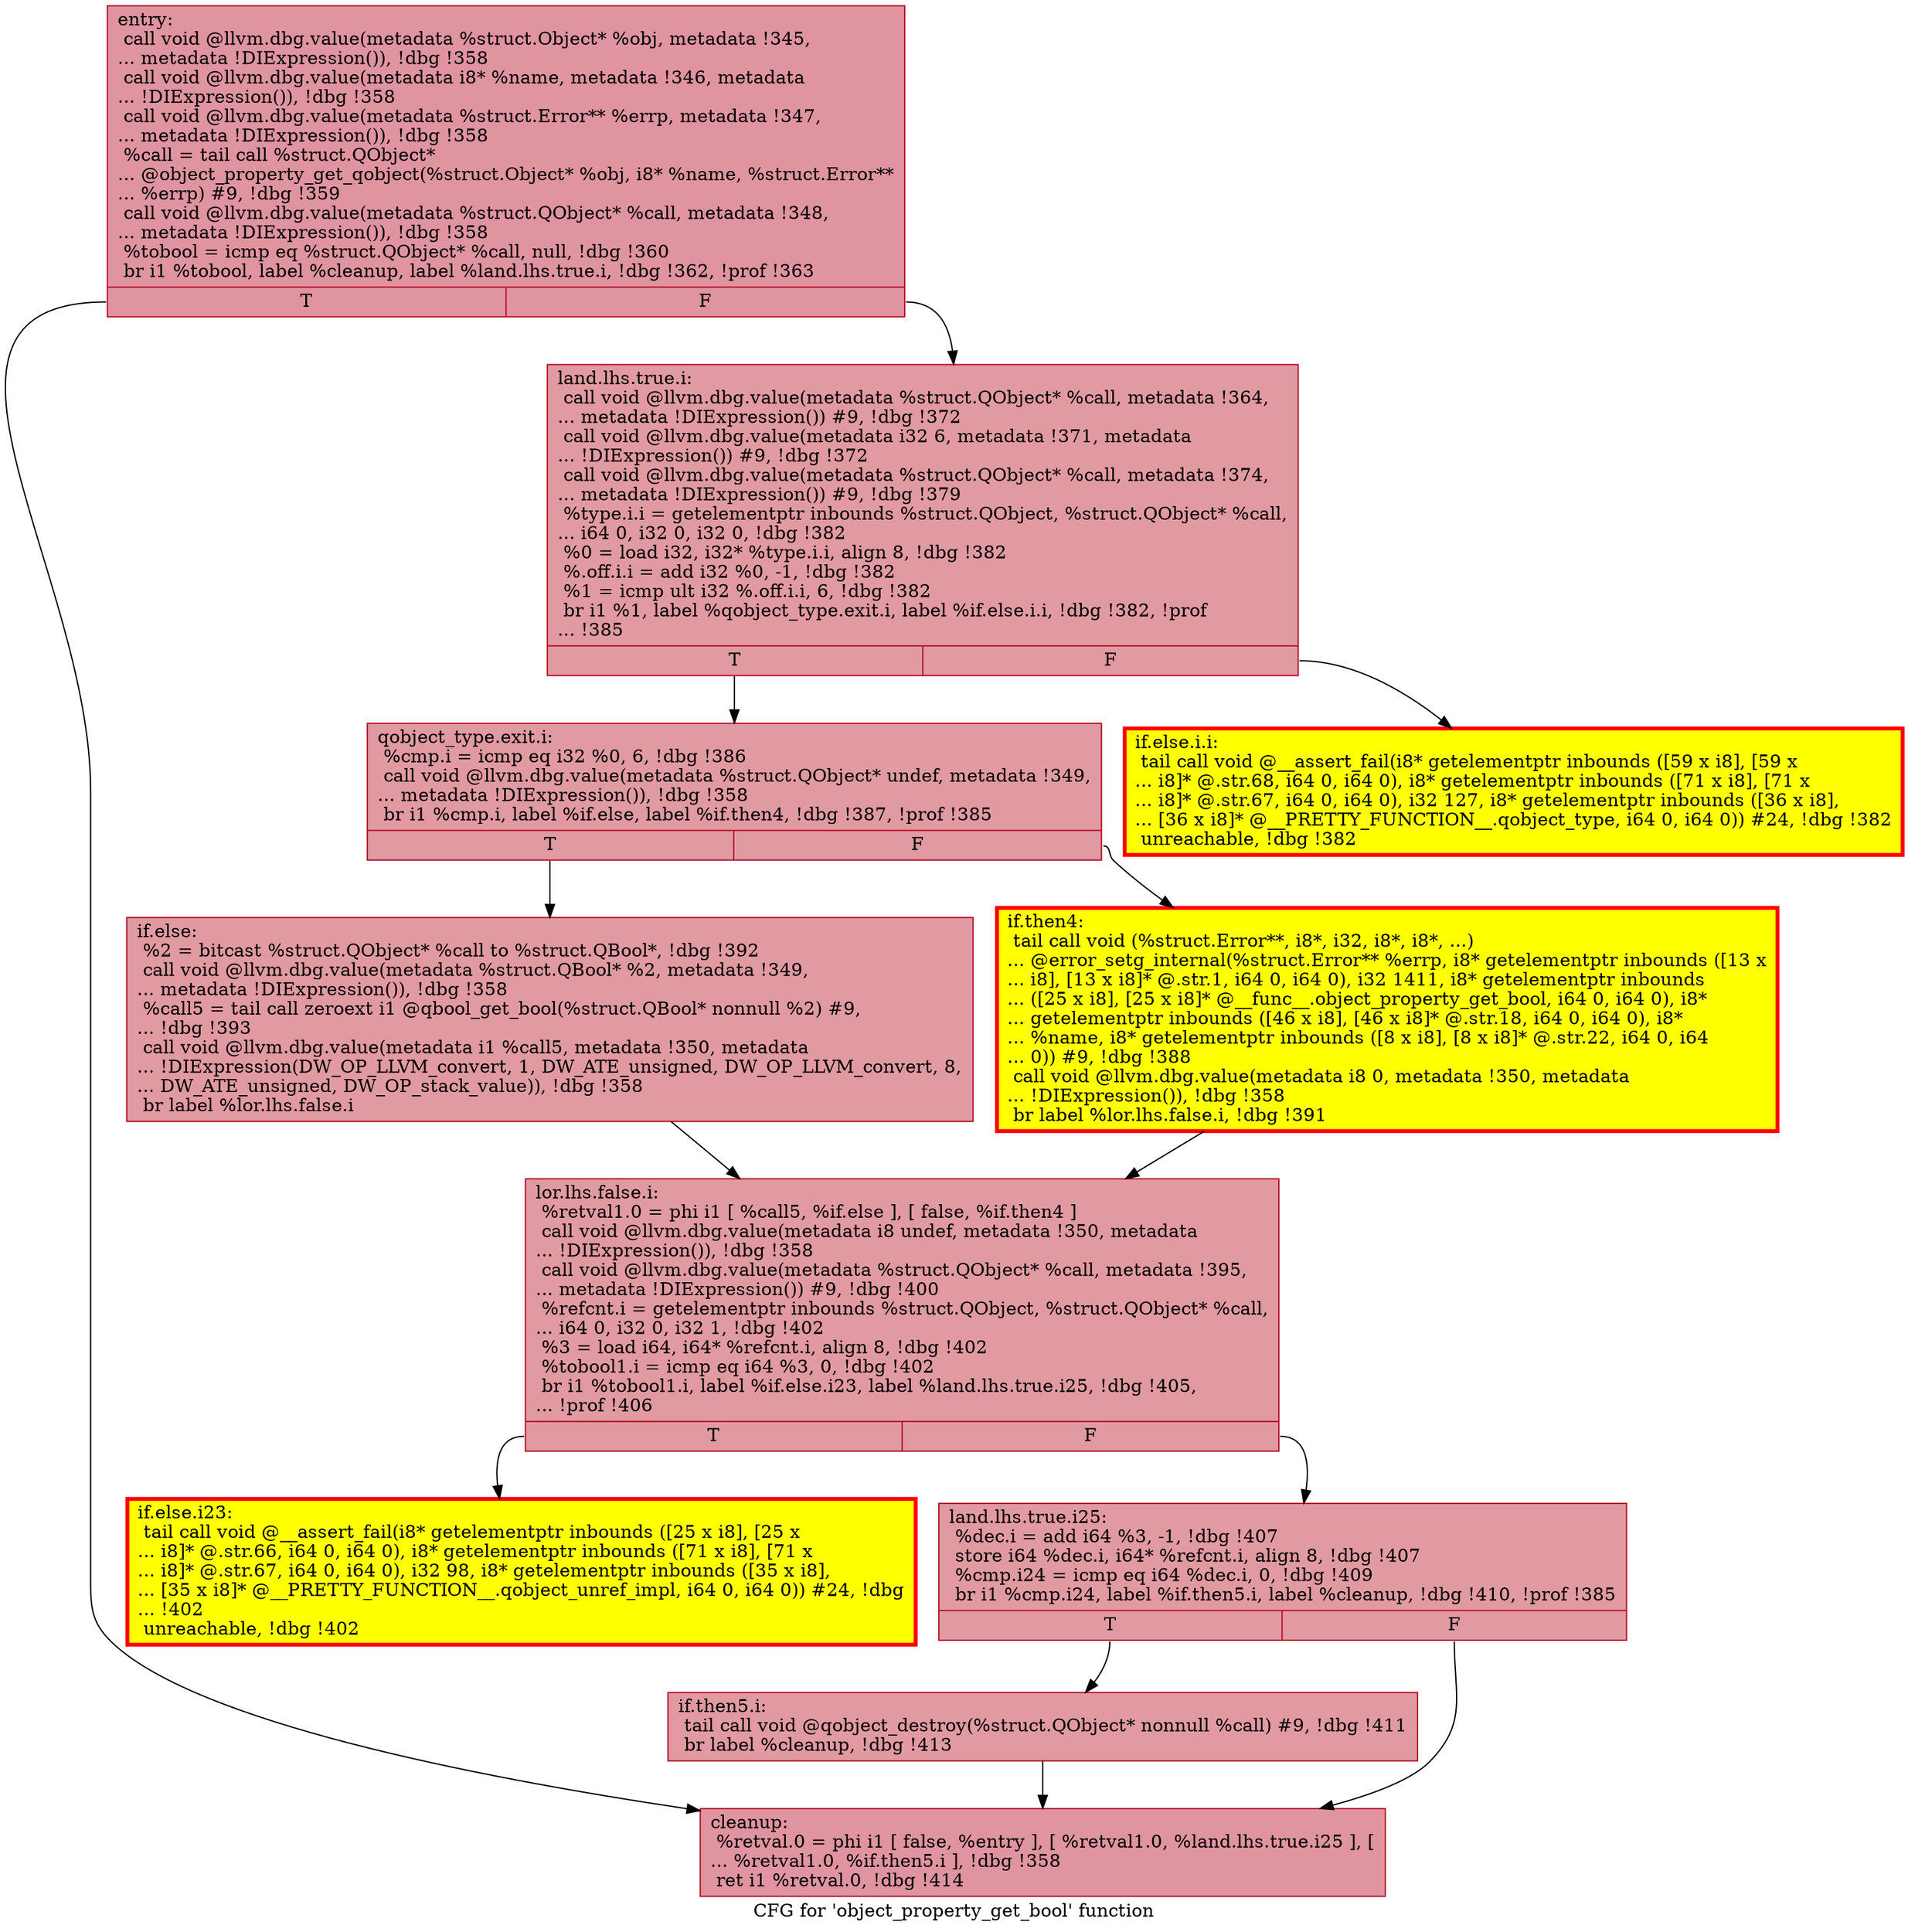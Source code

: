 digraph "CFG for 'object_property_get_bool' function" {
	label="CFG for 'object_property_get_bool' function";

	Node0x55ee22647710 [shape=record,color="#b70d28ff", style=filled, fillcolor="#b70d2870",label="{entry:\l  call void @llvm.dbg.value(metadata %struct.Object* %obj, metadata !345,\l... metadata !DIExpression()), !dbg !358\l  call void @llvm.dbg.value(metadata i8* %name, metadata !346, metadata\l... !DIExpression()), !dbg !358\l  call void @llvm.dbg.value(metadata %struct.Error** %errp, metadata !347,\l... metadata !DIExpression()), !dbg !358\l  %call = tail call %struct.QObject*\l... @object_property_get_qobject(%struct.Object* %obj, i8* %name, %struct.Error**\l... %errp) #9, !dbg !359\l  call void @llvm.dbg.value(metadata %struct.QObject* %call, metadata !348,\l... metadata !DIExpression()), !dbg !358\l  %tobool = icmp eq %struct.QObject* %call, null, !dbg !360\l  br i1 %tobool, label %cleanup, label %land.lhs.true.i, !dbg !362, !prof !363\l|{<s0>T|<s1>F}}"];
	Node0x55ee22647710:s0 -> Node0x55ee2264b080;
	Node0x55ee22647710:s1 -> Node0x55ee22835780;
	Node0x55ee22835780 [shape=record,color="#b70d28ff", style=filled, fillcolor="#bb1b2c70",label="{land.lhs.true.i:                                  \l  call void @llvm.dbg.value(metadata %struct.QObject* %call, metadata !364,\l... metadata !DIExpression()) #9, !dbg !372\l  call void @llvm.dbg.value(metadata i32 6, metadata !371, metadata\l... !DIExpression()) #9, !dbg !372\l  call void @llvm.dbg.value(metadata %struct.QObject* %call, metadata !374,\l... metadata !DIExpression()) #9, !dbg !379\l  %type.i.i = getelementptr inbounds %struct.QObject, %struct.QObject* %call,\l... i64 0, i32 0, i32 0, !dbg !382\l  %0 = load i32, i32* %type.i.i, align 8, !dbg !382\l  %.off.i.i = add i32 %0, -1, !dbg !382\l  %1 = icmp ult i32 %.off.i.i, 6, !dbg !382\l  br i1 %1, label %qobject_type.exit.i, label %if.else.i.i, !dbg !382, !prof\l... !385\l|{<s0>T|<s1>F}}"];
	Node0x55ee22835780:s0 -> Node0x55ee2285cc20;
	Node0x55ee22835780:s1 -> Node0x55ee22836ad0;
	Node0x55ee22836ad0 [shape=record,penwidth=3.0, style="filled", color="red", fillcolor="yellow",label="{if.else.i.i:                                      \l  tail call void @__assert_fail(i8* getelementptr inbounds ([59 x i8], [59 x\l... i8]* @.str.68, i64 0, i64 0), i8* getelementptr inbounds ([71 x i8], [71 x\l... i8]* @.str.67, i64 0, i64 0), i32 127, i8* getelementptr inbounds ([36 x i8],\l... [36 x i8]* @__PRETTY_FUNCTION__.qobject_type, i64 0, i64 0)) #24, !dbg !382\l  unreachable, !dbg !382\l}"];
	Node0x55ee2285cc20 [shape=record,color="#b70d28ff", style=filled, fillcolor="#bb1b2c70",label="{qobject_type.exit.i:                              \l  %cmp.i = icmp eq i32 %0, 6, !dbg !386\l  call void @llvm.dbg.value(metadata %struct.QObject* undef, metadata !349,\l... metadata !DIExpression()), !dbg !358\l  br i1 %cmp.i, label %if.else, label %if.then4, !dbg !387, !prof !385\l|{<s0>T|<s1>F}}"];
	Node0x55ee2285cc20:s0 -> Node0x55ee2264be10;
	Node0x55ee2285cc20:s1 -> Node0x55ee21d2b2d0;
	Node0x55ee21d2b2d0 [shape=record,penwidth=3.0, style="filled", color="red", fillcolor="yellow",label="{if.then4:                                         \l  tail call void (%struct.Error**, i8*, i32, i8*, i8*, ...)\l... @error_setg_internal(%struct.Error** %errp, i8* getelementptr inbounds ([13 x\l... i8], [13 x i8]* @.str.1, i64 0, i64 0), i32 1411, i8* getelementptr inbounds\l... ([25 x i8], [25 x i8]* @__func__.object_property_get_bool, i64 0, i64 0), i8*\l... getelementptr inbounds ([46 x i8], [46 x i8]* @.str.18, i64 0, i64 0), i8*\l... %name, i8* getelementptr inbounds ([8 x i8], [8 x i8]* @.str.22, i64 0, i64\l... 0)) #9, !dbg !388\l  call void @llvm.dbg.value(metadata i8 0, metadata !350, metadata\l... !DIExpression()), !dbg !358\l  br label %lor.lhs.false.i, !dbg !391\l}"];
	Node0x55ee21d2b2d0 -> Node0x55ee22711eb0;
	Node0x55ee2264be10 [shape=record,color="#b70d28ff", style=filled, fillcolor="#bb1b2c70",label="{if.else:                                          \l  %2 = bitcast %struct.QObject* %call to %struct.QBool*, !dbg !392\l  call void @llvm.dbg.value(metadata %struct.QBool* %2, metadata !349,\l... metadata !DIExpression()), !dbg !358\l  %call5 = tail call zeroext i1 @qbool_get_bool(%struct.QBool* nonnull %2) #9,\l... !dbg !393\l  call void @llvm.dbg.value(metadata i1 %call5, metadata !350, metadata\l... !DIExpression(DW_OP_LLVM_convert, 1, DW_ATE_unsigned, DW_OP_LLVM_convert, 8,\l... DW_ATE_unsigned, DW_OP_stack_value)), !dbg !358\l  br label %lor.lhs.false.i\l}"];
	Node0x55ee2264be10 -> Node0x55ee22711eb0;
	Node0x55ee22711eb0 [shape=record,color="#b70d28ff", style=filled, fillcolor="#bb1b2c70",label="{lor.lhs.false.i:                                  \l  %retval1.0 = phi i1 [ %call5, %if.else ], [ false, %if.then4 ]\l  call void @llvm.dbg.value(metadata i8 undef, metadata !350, metadata\l... !DIExpression()), !dbg !358\l  call void @llvm.dbg.value(metadata %struct.QObject* %call, metadata !395,\l... metadata !DIExpression()) #9, !dbg !400\l  %refcnt.i = getelementptr inbounds %struct.QObject, %struct.QObject* %call,\l... i64 0, i32 0, i32 1, !dbg !402\l  %3 = load i64, i64* %refcnt.i, align 8, !dbg !402\l  %tobool1.i = icmp eq i64 %3, 0, !dbg !402\l  br i1 %tobool1.i, label %if.else.i23, label %land.lhs.true.i25, !dbg !405,\l... !prof !406\l|{<s0>T|<s1>F}}"];
	Node0x55ee22711eb0:s0 -> Node0x55ee22796a20;
	Node0x55ee22711eb0:s1 -> Node0x55ee22795640;
	Node0x55ee22796a20 [shape=record,penwidth=3.0, style="filled", color="red", fillcolor="yellow",label="{if.else.i23:                                      \l  tail call void @__assert_fail(i8* getelementptr inbounds ([25 x i8], [25 x\l... i8]* @.str.66, i64 0, i64 0), i8* getelementptr inbounds ([71 x i8], [71 x\l... i8]* @.str.67, i64 0, i64 0), i32 98, i8* getelementptr inbounds ([35 x i8],\l... [35 x i8]* @__PRETTY_FUNCTION__.qobject_unref_impl, i64 0, i64 0)) #24, !dbg\l... !402\l  unreachable, !dbg !402\l}"];
	Node0x55ee22795640 [shape=record,color="#b70d28ff", style=filled, fillcolor="#bb1b2c70",label="{land.lhs.true.i25:                                \l  %dec.i = add i64 %3, -1, !dbg !407\l  store i64 %dec.i, i64* %refcnt.i, align 8, !dbg !407\l  %cmp.i24 = icmp eq i64 %dec.i, 0, !dbg !409\l  br i1 %cmp.i24, label %if.then5.i, label %cleanup, !dbg !410, !prof !385\l|{<s0>T|<s1>F}}"];
	Node0x55ee22795640:s0 -> Node0x55ee227a4f00;
	Node0x55ee22795640:s1 -> Node0x55ee2264b080;
	Node0x55ee227a4f00 [shape=record,color="#b70d28ff", style=filled, fillcolor="#bb1b2c70",label="{if.then5.i:                                       \l  tail call void @qobject_destroy(%struct.QObject* nonnull %call) #9, !dbg !411\l  br label %cleanup, !dbg !413\l}"];
	Node0x55ee227a4f00 -> Node0x55ee2264b080;
	Node0x55ee2264b080 [shape=record,color="#b70d28ff", style=filled, fillcolor="#b70d2870",label="{cleanup:                                          \l  %retval.0 = phi i1 [ false, %entry ], [ %retval1.0, %land.lhs.true.i25 ], [\l... %retval1.0, %if.then5.i ], !dbg !358\l  ret i1 %retval.0, !dbg !414\l}"];
}

